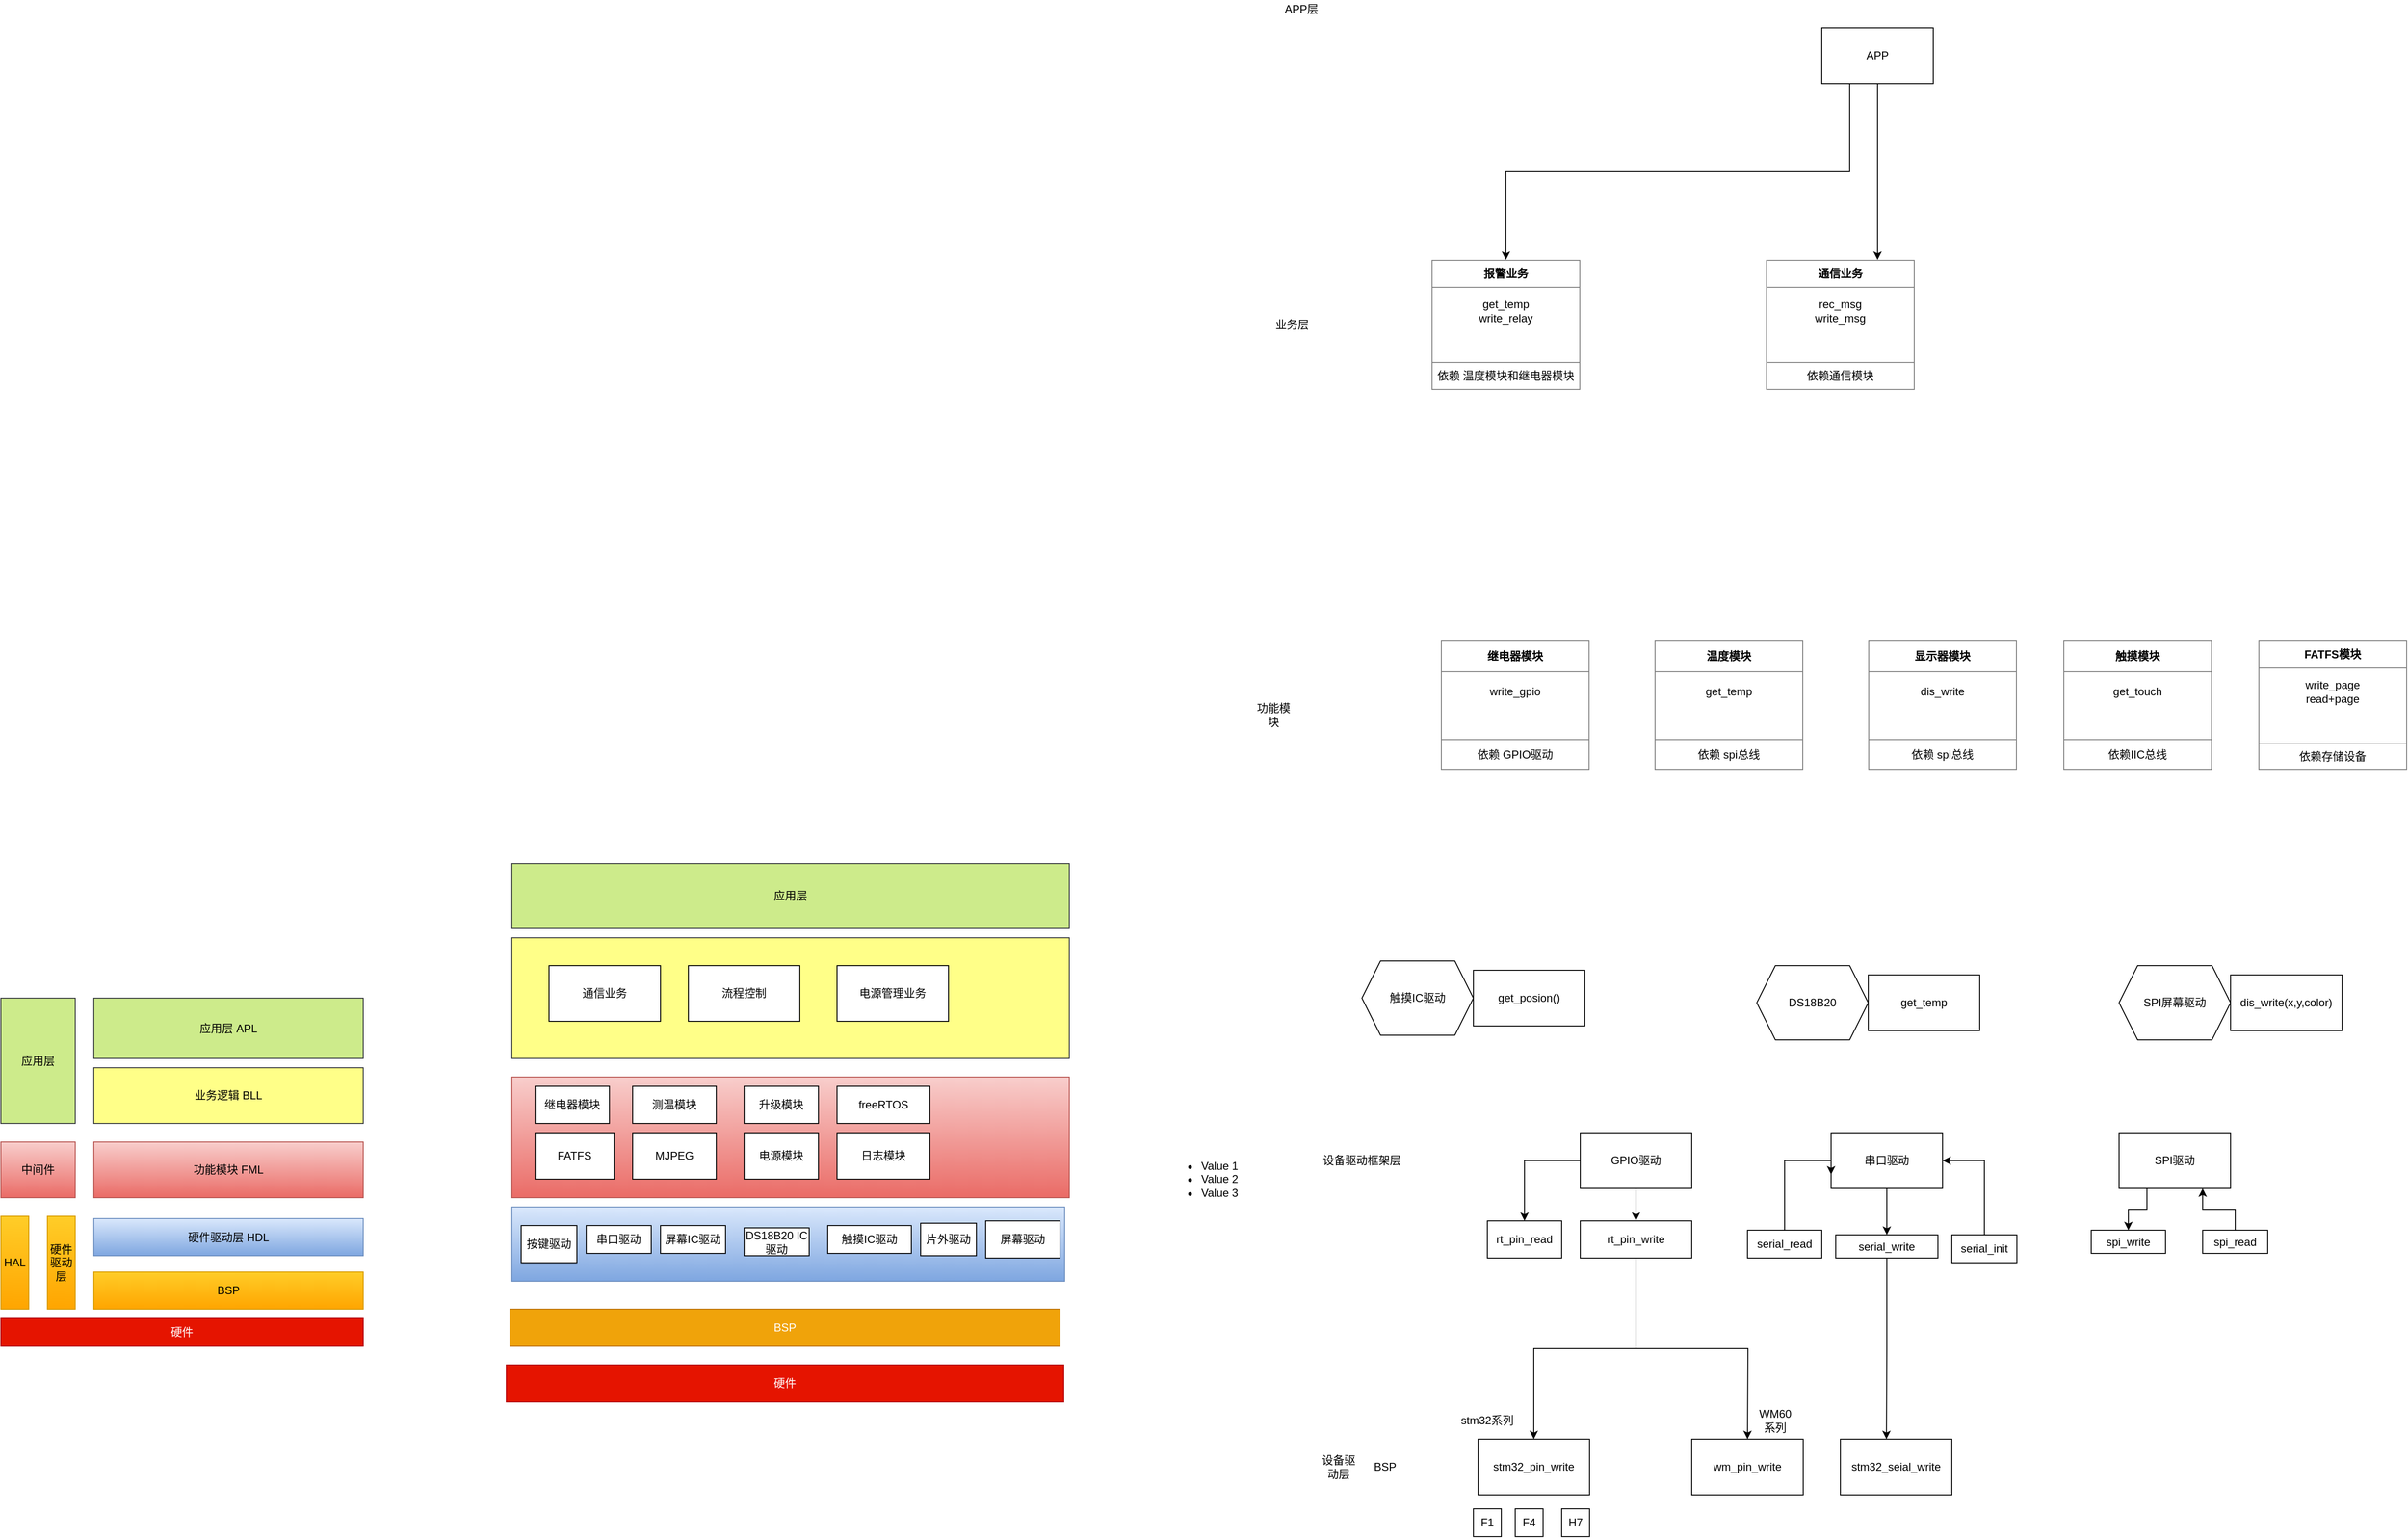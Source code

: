 <mxfile version="13.9.2" type="device"><diagram id="Z0rKFYmHX-xAeIXm-Kds" name="Page-1"><mxGraphModel dx="1248" dy="678" grid="1" gridSize="10" guides="1" tooltips="1" connect="1" arrows="1" fold="1" page="1" pageScale="1" pageWidth="8050" pageHeight="14000" math="0" shadow="0"><root><mxCell id="0"/><mxCell id="1" parent="0"/><mxCell id="al5NB9o3l_imOVCApy3C-40" value="BSP" style="rounded=0;whiteSpace=wrap;html=1;gradientColor=#ffa500;fillColor=#ffcd28;strokeColor=#d79b00;" parent="1" vertex="1"><mxGeometry x="2240" y="3590" width="290" height="40" as="geometry"/></mxCell><mxCell id="al5NB9o3l_imOVCApy3C-41" value="硬件驱动层 HDL" style="rounded=0;whiteSpace=wrap;html=1;gradientColor=#7ea6e0;fillColor=#dae8fc;strokeColor=#6c8ebf;" parent="1" vertex="1"><mxGeometry x="2240" y="3532.5" width="290" height="40" as="geometry"/></mxCell><mxCell id="al5NB9o3l_imOVCApy3C-42" value="功能模块 FML" style="rounded=0;whiteSpace=wrap;html=1;gradientColor=#ea6b66;fillColor=#f8cecc;strokeColor=#b85450;" parent="1" vertex="1"><mxGeometry x="2240" y="3450" width="290" height="60" as="geometry"/></mxCell><mxCell id="al5NB9o3l_imOVCApy3C-43" value="业务逻辑 BLL" style="rounded=0;whiteSpace=wrap;html=1;fillColor=#ffff88;strokeColor=#36393d;" parent="1" vertex="1"><mxGeometry x="2240" y="3370" width="290" height="60" as="geometry"/></mxCell><mxCell id="al5NB9o3l_imOVCApy3C-44" value="应用层 APL" style="rounded=0;whiteSpace=wrap;html=1;fillColor=#cdeb8b;strokeColor=#36393d;" parent="1" vertex="1"><mxGeometry x="2240" y="3295" width="290" height="65" as="geometry"/></mxCell><mxCell id="al5NB9o3l_imOVCApy3C-45" value="" style="rounded=0;whiteSpace=wrap;html=1;fillColor=#dae8fc;strokeColor=#6c8ebf;gradientColor=#7ea6e0;" parent="1" vertex="1"><mxGeometry x="2690" y="3520" width="595" height="80" as="geometry"/></mxCell><mxCell id="al5NB9o3l_imOVCApy3C-46" value="屏幕IC驱动" style="rounded=0;whiteSpace=wrap;html=1;" parent="1" vertex="1"><mxGeometry x="2850" y="3540" width="70" height="30" as="geometry"/></mxCell><mxCell id="al5NB9o3l_imOVCApy3C-47" value="DS18B20 IC驱动" style="rounded=0;whiteSpace=wrap;html=1;" parent="1" vertex="1"><mxGeometry x="2940" y="3542.5" width="70" height="30" as="geometry"/></mxCell><mxCell id="al5NB9o3l_imOVCApy3C-50" value="触摸IC驱动" style="rounded=0;whiteSpace=wrap;html=1;" parent="1" vertex="1"><mxGeometry x="3030" y="3540" width="90" height="30" as="geometry"/></mxCell><mxCell id="al5NB9o3l_imOVCApy3C-51" value="" style="rounded=0;whiteSpace=wrap;html=1;gradientColor=#ea6b66;fillColor=#f8cecc;strokeColor=#b85450;" parent="1" vertex="1"><mxGeometry x="2690" y="3380" width="600" height="130" as="geometry"/></mxCell><mxCell id="al5NB9o3l_imOVCApy3C-52" value="继电器模块" style="rounded=0;whiteSpace=wrap;html=1;" parent="1" vertex="1"><mxGeometry x="2715" y="3390" width="80" height="40" as="geometry"/></mxCell><mxCell id="al5NB9o3l_imOVCApy3C-53" value="测温模块" style="rounded=0;whiteSpace=wrap;html=1;" parent="1" vertex="1"><mxGeometry x="2820" y="3390" width="90" height="40" as="geometry"/></mxCell><mxCell id="al5NB9o3l_imOVCApy3C-54" value="升级模块" style="rounded=0;whiteSpace=wrap;html=1;" parent="1" vertex="1"><mxGeometry x="2940" y="3390" width="80" height="40" as="geometry"/></mxCell><mxCell id="al5NB9o3l_imOVCApy3C-55" value="" style="rounded=0;whiteSpace=wrap;html=1;fillColor=#ffff88;strokeColor=#36393d;" parent="1" vertex="1"><mxGeometry x="2690" y="3230" width="600" height="130" as="geometry"/></mxCell><mxCell id="al5NB9o3l_imOVCApy3C-56" value="通信业务" style="rounded=0;whiteSpace=wrap;html=1;" parent="1" vertex="1"><mxGeometry x="2730" y="3260" width="120" height="60" as="geometry"/></mxCell><mxCell id="al5NB9o3l_imOVCApy3C-57" value="freeRTOS" style="rounded=0;whiteSpace=wrap;html=1;" parent="1" vertex="1"><mxGeometry x="3040" y="3390" width="100" height="40" as="geometry"/></mxCell><mxCell id="al5NB9o3l_imOVCApy3C-58" value="FATFS" style="rounded=0;whiteSpace=wrap;html=1;" parent="1" vertex="1"><mxGeometry x="2715" y="3440" width="85" height="50" as="geometry"/></mxCell><mxCell id="al5NB9o3l_imOVCApy3C-60" value="流程控制" style="rounded=0;whiteSpace=wrap;html=1;" parent="1" vertex="1"><mxGeometry x="2880" y="3260" width="120" height="60" as="geometry"/></mxCell><mxCell id="al5NB9o3l_imOVCApy3C-61" value="应用层" style="rounded=0;whiteSpace=wrap;html=1;fillColor=#cdeb8b;strokeColor=#36393d;" parent="1" vertex="1"><mxGeometry x="2690" y="3150" width="600" height="70" as="geometry"/></mxCell><mxCell id="al5NB9o3l_imOVCApy3C-62" value="硬件驱动层" style="rounded=0;whiteSpace=wrap;html=1;gradientColor=#ffa500;fillColor=#ffcd28;strokeColor=#d79b00;" parent="1" vertex="1"><mxGeometry x="2190" y="3530" width="30" height="100" as="geometry"/></mxCell><mxCell id="al5NB9o3l_imOVCApy3C-63" value="HAL" style="rounded=0;whiteSpace=wrap;html=1;gradientColor=#ffa500;fillColor=#ffcd28;strokeColor=#d79b00;" parent="1" vertex="1"><mxGeometry x="2140" y="3530" width="30" height="100" as="geometry"/></mxCell><mxCell id="al5NB9o3l_imOVCApy3C-64" value="中间件" style="rounded=0;whiteSpace=wrap;html=1;gradientColor=#ea6b66;fillColor=#f8cecc;strokeColor=#b85450;" parent="1" vertex="1"><mxGeometry x="2140" y="3450" width="80" height="60" as="geometry"/></mxCell><mxCell id="al5NB9o3l_imOVCApy3C-65" value="应用层" style="rounded=0;whiteSpace=wrap;html=1;fillColor=#cdeb8b;strokeColor=#36393d;" parent="1" vertex="1"><mxGeometry x="2140" y="3295" width="80" height="135" as="geometry"/></mxCell><mxCell id="al5NB9o3l_imOVCApy3C-67" value="片外驱动" style="rounded=0;whiteSpace=wrap;html=1;" parent="1" vertex="1"><mxGeometry x="3130" y="3537.5" width="60" height="35" as="geometry"/></mxCell><mxCell id="al5NB9o3l_imOVCApy3C-68" value="屏幕驱动" style="rounded=0;whiteSpace=wrap;html=1;" parent="1" vertex="1"><mxGeometry x="3200" y="3535" width="80" height="40" as="geometry"/></mxCell><mxCell id="UqmzCr6jdvu-2HVL3wTX-3" value="硬件" style="rounded=0;whiteSpace=wrap;html=1;fillColor=#e51400;strokeColor=#B20000;fontColor=#ffffff;" vertex="1" parent="1"><mxGeometry x="2140" y="3640" width="390" height="30" as="geometry"/></mxCell><mxCell id="UqmzCr6jdvu-2HVL3wTX-4" value="硬件" style="rounded=0;whiteSpace=wrap;html=1;fillColor=#e51400;strokeColor=#B20000;fontColor=#ffffff;" vertex="1" parent="1"><mxGeometry x="2684" y="3690" width="600" height="40" as="geometry"/></mxCell><mxCell id="UqmzCr6jdvu-2HVL3wTX-5" value="MJPEG" style="rounded=0;whiteSpace=wrap;html=1;" vertex="1" parent="1"><mxGeometry x="2820" y="3440" width="90" height="50" as="geometry"/></mxCell><mxCell id="UqmzCr6jdvu-2HVL3wTX-6" value="电源模块" style="rounded=0;whiteSpace=wrap;html=1;" vertex="1" parent="1"><mxGeometry x="2940" y="3440" width="80" height="50" as="geometry"/></mxCell><mxCell id="UqmzCr6jdvu-2HVL3wTX-7" value="电源管理业务" style="rounded=0;whiteSpace=wrap;html=1;" vertex="1" parent="1"><mxGeometry x="3040" y="3260" width="120" height="60" as="geometry"/></mxCell><mxCell id="UqmzCr6jdvu-2HVL3wTX-8" value="串口驱动" style="rounded=0;whiteSpace=wrap;html=1;" vertex="1" parent="1"><mxGeometry x="2770" y="3540" width="70" height="30" as="geometry"/></mxCell><mxCell id="UqmzCr6jdvu-2HVL3wTX-9" value="按键驱动" style="rounded=0;whiteSpace=wrap;html=1;" vertex="1" parent="1"><mxGeometry x="2700" y="3540" width="60" height="40" as="geometry"/></mxCell><mxCell id="UqmzCr6jdvu-2HVL3wTX-10" value="日志模块" style="rounded=0;whiteSpace=wrap;html=1;" vertex="1" parent="1"><mxGeometry x="3040" y="3440" width="100" height="50" as="geometry"/></mxCell><mxCell id="UqmzCr6jdvu-2HVL3wTX-32" style="edgeStyle=orthogonalEdgeStyle;rounded=0;orthogonalLoop=1;jettySize=auto;html=1;exitX=0.5;exitY=1;exitDx=0;exitDy=0;" edge="1" parent="1" source="UqmzCr6jdvu-2HVL3wTX-11"><mxGeometry relative="1" as="geometry"><mxPoint x="4020" y="3770" as="targetPoint"/></mxGeometry></mxCell><mxCell id="UqmzCr6jdvu-2HVL3wTX-33" style="edgeStyle=orthogonalEdgeStyle;rounded=0;orthogonalLoop=1;jettySize=auto;html=1;exitX=0.5;exitY=1;exitDx=0;exitDy=0;" edge="1" parent="1" source="UqmzCr6jdvu-2HVL3wTX-11" target="UqmzCr6jdvu-2HVL3wTX-13"><mxGeometry relative="1" as="geometry"/></mxCell><mxCell id="UqmzCr6jdvu-2HVL3wTX-11" value="rt_pin_write" style="rounded=0;whiteSpace=wrap;html=1;" vertex="1" parent="1"><mxGeometry x="3840" y="3535" width="120" height="40" as="geometry"/></mxCell><mxCell id="UqmzCr6jdvu-2HVL3wTX-13" value="stm32_pin_write" style="rounded=0;whiteSpace=wrap;html=1;" vertex="1" parent="1"><mxGeometry x="3730" y="3770" width="120" height="60" as="geometry"/></mxCell><mxCell id="UqmzCr6jdvu-2HVL3wTX-14" value="wm_pin_write" style="rounded=0;whiteSpace=wrap;html=1;" vertex="1" parent="1"><mxGeometry x="3960" y="3770" width="120" height="60" as="geometry"/></mxCell><mxCell id="UqmzCr6jdvu-2HVL3wTX-18" value="stm32系列" style="text;html=1;strokeColor=none;fillColor=none;align=center;verticalAlign=middle;whiteSpace=wrap;rounded=0;" vertex="1" parent="1"><mxGeometry x="3710" y="3745" width="60" height="10" as="geometry"/></mxCell><mxCell id="UqmzCr6jdvu-2HVL3wTX-20" value="WM60系列" style="text;html=1;strokeColor=none;fillColor=none;align=center;verticalAlign=middle;whiteSpace=wrap;rounded=0;" vertex="1" parent="1"><mxGeometry x="4030" y="3740" width="40" height="20" as="geometry"/></mxCell><mxCell id="UqmzCr6jdvu-2HVL3wTX-21" value="F1" style="rounded=0;whiteSpace=wrap;html=1;" vertex="1" parent="1"><mxGeometry x="3725" y="3845" width="30" height="30" as="geometry"/></mxCell><mxCell id="UqmzCr6jdvu-2HVL3wTX-22" value="F4" style="rounded=0;whiteSpace=wrap;html=1;" vertex="1" parent="1"><mxGeometry x="3770" y="3845" width="30" height="30" as="geometry"/></mxCell><mxCell id="UqmzCr6jdvu-2HVL3wTX-23" value="H7" style="rounded=0;whiteSpace=wrap;html=1;" vertex="1" parent="1"><mxGeometry x="3820" y="3845" width="30" height="30" as="geometry"/></mxCell><mxCell id="UqmzCr6jdvu-2HVL3wTX-24" value="BSP" style="text;html=1;strokeColor=none;fillColor=none;align=center;verticalAlign=middle;whiteSpace=wrap;rounded=0;" vertex="1" parent="1"><mxGeometry x="3610" y="3790" width="40" height="20" as="geometry"/></mxCell><mxCell id="UqmzCr6jdvu-2HVL3wTX-36" style="edgeStyle=orthogonalEdgeStyle;rounded=0;orthogonalLoop=1;jettySize=auto;html=1;exitX=0.5;exitY=1;exitDx=0;exitDy=0;entryX=0.5;entryY=0;entryDx=0;entryDy=0;" edge="1" parent="1" source="UqmzCr6jdvu-2HVL3wTX-25" target="UqmzCr6jdvu-2HVL3wTX-11"><mxGeometry relative="1" as="geometry"/></mxCell><mxCell id="UqmzCr6jdvu-2HVL3wTX-39" style="edgeStyle=orthogonalEdgeStyle;rounded=0;orthogonalLoop=1;jettySize=auto;html=1;exitX=0;exitY=0.5;exitDx=0;exitDy=0;" edge="1" parent="1" source="UqmzCr6jdvu-2HVL3wTX-25" target="UqmzCr6jdvu-2HVL3wTX-38"><mxGeometry relative="1" as="geometry"/></mxCell><mxCell id="UqmzCr6jdvu-2HVL3wTX-25" value="GPIO驱动" style="rounded=0;whiteSpace=wrap;html=1;" vertex="1" parent="1"><mxGeometry x="3840" y="3440" width="120" height="60" as="geometry"/></mxCell><mxCell id="UqmzCr6jdvu-2HVL3wTX-37" style="edgeStyle=orthogonalEdgeStyle;rounded=0;orthogonalLoop=1;jettySize=auto;html=1;exitX=0.5;exitY=1;exitDx=0;exitDy=0;entryX=0.5;entryY=0;entryDx=0;entryDy=0;" edge="1" parent="1" source="UqmzCr6jdvu-2HVL3wTX-26" target="UqmzCr6jdvu-2HVL3wTX-31"><mxGeometry relative="1" as="geometry"/></mxCell><mxCell id="UqmzCr6jdvu-2HVL3wTX-26" value="串口驱动" style="rounded=0;whiteSpace=wrap;html=1;" vertex="1" parent="1"><mxGeometry x="4110" y="3440" width="120" height="60" as="geometry"/></mxCell><mxCell id="UqmzCr6jdvu-2HVL3wTX-29" value="设备驱动框架层" style="text;html=1;strokeColor=none;fillColor=none;align=center;verticalAlign=middle;whiteSpace=wrap;rounded=0;" vertex="1" parent="1"><mxGeometry x="3550" y="3460" width="110" height="20" as="geometry"/></mxCell><mxCell id="UqmzCr6jdvu-2HVL3wTX-30" value="设备驱动层" style="text;html=1;strokeColor=none;fillColor=none;align=center;verticalAlign=middle;whiteSpace=wrap;rounded=0;" vertex="1" parent="1"><mxGeometry x="3560" y="3790" width="40" height="20" as="geometry"/></mxCell><mxCell id="UqmzCr6jdvu-2HVL3wTX-35" style="edgeStyle=orthogonalEdgeStyle;rounded=0;orthogonalLoop=1;jettySize=auto;html=1;exitX=0.5;exitY=1;exitDx=0;exitDy=0;entryX=0.413;entryY=0;entryDx=0;entryDy=0;entryPerimeter=0;" edge="1" parent="1" source="UqmzCr6jdvu-2HVL3wTX-31" target="UqmzCr6jdvu-2HVL3wTX-34"><mxGeometry relative="1" as="geometry"/></mxCell><mxCell id="UqmzCr6jdvu-2HVL3wTX-31" value="serial_write" style="rounded=0;whiteSpace=wrap;html=1;" vertex="1" parent="1"><mxGeometry x="4115" y="3550" width="110" height="25" as="geometry"/></mxCell><mxCell id="UqmzCr6jdvu-2HVL3wTX-34" value="stm32_seial_write" style="rounded=0;whiteSpace=wrap;html=1;" vertex="1" parent="1"><mxGeometry x="4120" y="3770" width="120" height="60" as="geometry"/></mxCell><mxCell id="UqmzCr6jdvu-2HVL3wTX-38" value="rt_pin_read" style="rounded=0;whiteSpace=wrap;html=1;" vertex="1" parent="1"><mxGeometry x="3740" y="3535" width="80" height="40" as="geometry"/></mxCell><mxCell id="UqmzCr6jdvu-2HVL3wTX-42" style="edgeStyle=orthogonalEdgeStyle;rounded=0;orthogonalLoop=1;jettySize=auto;html=1;exitX=0.5;exitY=0;exitDx=0;exitDy=0;entryX=0;entryY=0.75;entryDx=0;entryDy=0;" edge="1" parent="1" source="UqmzCr6jdvu-2HVL3wTX-40" target="UqmzCr6jdvu-2HVL3wTX-26"><mxGeometry relative="1" as="geometry"><Array as="points"><mxPoint x="4060" y="3470"/><mxPoint x="4110" y="3470"/></Array></mxGeometry></mxCell><mxCell id="UqmzCr6jdvu-2HVL3wTX-40" value="serial_read" style="rounded=0;whiteSpace=wrap;html=1;" vertex="1" parent="1"><mxGeometry x="4020" y="3545" width="80" height="30" as="geometry"/></mxCell><mxCell id="UqmzCr6jdvu-2HVL3wTX-43" style="edgeStyle=orthogonalEdgeStyle;rounded=0;orthogonalLoop=1;jettySize=auto;html=1;exitX=0.5;exitY=0;exitDx=0;exitDy=0;entryX=1;entryY=0.5;entryDx=0;entryDy=0;" edge="1" parent="1" source="UqmzCr6jdvu-2HVL3wTX-41" target="UqmzCr6jdvu-2HVL3wTX-26"><mxGeometry relative="1" as="geometry"/></mxCell><mxCell id="UqmzCr6jdvu-2HVL3wTX-41" value="serial_init" style="rounded=0;whiteSpace=wrap;html=1;" vertex="1" parent="1"><mxGeometry x="4240" y="3550" width="70" height="30" as="geometry"/></mxCell><mxCell id="UqmzCr6jdvu-2HVL3wTX-47" style="edgeStyle=orthogonalEdgeStyle;rounded=0;orthogonalLoop=1;jettySize=auto;html=1;exitX=0.25;exitY=1;exitDx=0;exitDy=0;entryX=0.5;entryY=0;entryDx=0;entryDy=0;" edge="1" parent="1" source="UqmzCr6jdvu-2HVL3wTX-44" target="UqmzCr6jdvu-2HVL3wTX-45"><mxGeometry relative="1" as="geometry"/></mxCell><mxCell id="UqmzCr6jdvu-2HVL3wTX-44" value="SPI驱动" style="rounded=0;whiteSpace=wrap;html=1;" vertex="1" parent="1"><mxGeometry x="4420" y="3440" width="120" height="60" as="geometry"/></mxCell><mxCell id="UqmzCr6jdvu-2HVL3wTX-45" value="spi_write" style="rounded=0;whiteSpace=wrap;html=1;" vertex="1" parent="1"><mxGeometry x="4390" y="3545" width="80" height="25" as="geometry"/></mxCell><mxCell id="UqmzCr6jdvu-2HVL3wTX-48" style="edgeStyle=orthogonalEdgeStyle;rounded=0;orthogonalLoop=1;jettySize=auto;html=1;exitX=0.5;exitY=0;exitDx=0;exitDy=0;entryX=0.75;entryY=1;entryDx=0;entryDy=0;" edge="1" parent="1" source="UqmzCr6jdvu-2HVL3wTX-46" target="UqmzCr6jdvu-2HVL3wTX-44"><mxGeometry relative="1" as="geometry"/></mxCell><mxCell id="UqmzCr6jdvu-2HVL3wTX-46" value="spi_read" style="rounded=0;whiteSpace=wrap;html=1;" vertex="1" parent="1"><mxGeometry x="4510" y="3545" width="70" height="25" as="geometry"/></mxCell><mxCell id="UqmzCr6jdvu-2HVL3wTX-51" value="SPI屏幕驱动" style="shape=hexagon;perimeter=hexagonPerimeter2;whiteSpace=wrap;html=1;fixedSize=1;" vertex="1" parent="1"><mxGeometry x="4420" y="3260" width="120" height="80" as="geometry"/></mxCell><mxCell id="UqmzCr6jdvu-2HVL3wTX-56" value="dis_write(x,y,color)" style="rounded=0;whiteSpace=wrap;html=1;" vertex="1" parent="1"><mxGeometry x="4540" y="3270" width="120" height="60" as="geometry"/></mxCell><mxCell id="UqmzCr6jdvu-2HVL3wTX-138" value="&lt;table border=&quot;1&quot; width=&quot;100%&quot; cellpadding=&quot;4&quot; style=&quot;width: 100% ; height: 100% ; border-collapse: collapse&quot;&gt;&lt;tbody&gt;&lt;tr&gt;&lt;th align=&quot;center&quot;&gt;温度模块&lt;/th&gt;&lt;/tr&gt;&lt;tr&gt;&lt;td align=&quot;center&quot;&gt;get_temp&lt;br&gt;&lt;br&gt;&lt;br&gt;&lt;/td&gt;&lt;/tr&gt;&lt;tr&gt;&lt;td align=&quot;center&quot;&gt;依赖 spi总线&lt;/td&gt;&lt;/tr&gt;&lt;/tbody&gt;&lt;/table&gt;" style="text;html=1;strokeColor=none;fillColor=none;overflow=fill;" vertex="1" parent="1"><mxGeometry x="3920" y="2910" width="160" height="140" as="geometry"/></mxCell><mxCell id="UqmzCr6jdvu-2HVL3wTX-140" value="&lt;table border=&quot;1&quot; width=&quot;100%&quot; cellpadding=&quot;4&quot; style=&quot;width: 100% ; height: 100% ; border-collapse: collapse&quot;&gt;&lt;tbody&gt;&lt;tr&gt;&lt;th align=&quot;center&quot;&gt;显示器模块&lt;/th&gt;&lt;/tr&gt;&lt;tr&gt;&lt;td align=&quot;center&quot;&gt;dis_write&lt;br&gt;&lt;br&gt;&lt;br&gt;&lt;/td&gt;&lt;/tr&gt;&lt;tr&gt;&lt;td align=&quot;center&quot;&gt;依赖 spi总线&lt;/td&gt;&lt;/tr&gt;&lt;/tbody&gt;&lt;/table&gt;" style="text;html=1;strokeColor=none;fillColor=none;overflow=fill;" vertex="1" parent="1"><mxGeometry x="4150" y="2910" width="160" height="140" as="geometry"/></mxCell><mxCell id="UqmzCr6jdvu-2HVL3wTX-141" value="&lt;table border=&quot;1&quot; width=&quot;100%&quot; cellpadding=&quot;4&quot; style=&quot;width: 100% ; height: 100% ; border-collapse: collapse&quot;&gt;&lt;tbody&gt;&lt;tr&gt;&lt;th align=&quot;center&quot;&gt;触摸模块&lt;/th&gt;&lt;/tr&gt;&lt;tr&gt;&lt;td align=&quot;center&quot;&gt;get_touch&lt;br&gt;&lt;br&gt;&lt;br&gt;&lt;/td&gt;&lt;/tr&gt;&lt;tr&gt;&lt;td align=&quot;center&quot;&gt;依赖IIC总线&lt;/td&gt;&lt;/tr&gt;&lt;/tbody&gt;&lt;/table&gt;" style="text;html=1;strokeColor=none;fillColor=none;overflow=fill;" vertex="1" parent="1"><mxGeometry x="4360" y="2910" width="160" height="140" as="geometry"/></mxCell><mxCell id="UqmzCr6jdvu-2HVL3wTX-142" value="&lt;table border=&quot;1&quot; width=&quot;100%&quot; cellpadding=&quot;4&quot; style=&quot;width: 100% ; height: 100% ; border-collapse: collapse&quot;&gt;&lt;tbody&gt;&lt;tr&gt;&lt;th align=&quot;center&quot;&gt;FATFS模块&lt;/th&gt;&lt;/tr&gt;&lt;tr&gt;&lt;td align=&quot;center&quot;&gt;write_page&lt;br&gt;read+page&lt;br&gt;&lt;br&gt;&lt;br&gt;&lt;/td&gt;&lt;/tr&gt;&lt;tr&gt;&lt;td align=&quot;center&quot;&gt;依赖存储设备&lt;/td&gt;&lt;/tr&gt;&lt;/tbody&gt;&lt;/table&gt;" style="text;html=1;strokeColor=none;fillColor=none;overflow=fill;" vertex="1" parent="1"><mxGeometry x="4570" y="2910" width="160" height="140" as="geometry"/></mxCell><mxCell id="UqmzCr6jdvu-2HVL3wTX-143" value="&lt;table border=&quot;1&quot; width=&quot;100%&quot; cellpadding=&quot;4&quot; style=&quot;width: 100% ; height: 100% ; border-collapse: collapse&quot;&gt;&lt;tbody&gt;&lt;tr&gt;&lt;th align=&quot;center&quot;&gt;报警业务&lt;/th&gt;&lt;/tr&gt;&lt;tr&gt;&lt;td align=&quot;center&quot;&gt;get_temp&lt;br&gt;write_relay&lt;br&gt;&lt;br&gt;&lt;br&gt;&lt;/td&gt;&lt;/tr&gt;&lt;tr&gt;&lt;td align=&quot;center&quot;&gt;依赖 温度模块和继电器模块&lt;/td&gt;&lt;/tr&gt;&lt;/tbody&gt;&lt;/table&gt;" style="text;html=1;strokeColor=none;fillColor=none;overflow=fill;" vertex="1" parent="1"><mxGeometry x="3680" y="2500" width="160" height="140" as="geometry"/></mxCell><mxCell id="UqmzCr6jdvu-2HVL3wTX-144" value="&lt;table border=&quot;1&quot; width=&quot;100%&quot; cellpadding=&quot;4&quot; style=&quot;width: 100% ; height: 100% ; border-collapse: collapse&quot;&gt;&lt;tbody&gt;&lt;tr&gt;&lt;th align=&quot;center&quot;&gt;继电器模块&lt;/th&gt;&lt;/tr&gt;&lt;tr&gt;&lt;td align=&quot;center&quot;&gt;write_gpio&lt;br&gt;&lt;br&gt;&lt;br&gt;&lt;/td&gt;&lt;/tr&gt;&lt;tr&gt;&lt;td align=&quot;center&quot;&gt;依赖 GPIO驱动&lt;/td&gt;&lt;/tr&gt;&lt;/tbody&gt;&lt;/table&gt;" style="text;html=1;strokeColor=none;fillColor=none;overflow=fill;" vertex="1" parent="1"><mxGeometry x="3690" y="2910" width="160" height="140" as="geometry"/></mxCell><mxCell id="UqmzCr6jdvu-2HVL3wTX-145" value="功能模块" style="text;html=1;strokeColor=none;fillColor=none;align=center;verticalAlign=middle;whiteSpace=wrap;rounded=0;" vertex="1" parent="1"><mxGeometry x="3490" y="2980" width="40" height="20" as="geometry"/></mxCell><mxCell id="UqmzCr6jdvu-2HVL3wTX-146" value="业务层" style="text;html=1;strokeColor=none;fillColor=none;align=center;verticalAlign=middle;whiteSpace=wrap;rounded=0;" vertex="1" parent="1"><mxGeometry x="3510" y="2560" width="40" height="20" as="geometry"/></mxCell><mxCell id="UqmzCr6jdvu-2HVL3wTX-147" value="APP层" style="text;html=1;strokeColor=none;fillColor=none;align=center;verticalAlign=middle;whiteSpace=wrap;rounded=0;" vertex="1" parent="1"><mxGeometry x="3520" y="2220" width="40" height="20" as="geometry"/></mxCell><mxCell id="UqmzCr6jdvu-2HVL3wTX-150" style="edgeStyle=orthogonalEdgeStyle;rounded=0;orthogonalLoop=1;jettySize=auto;html=1;exitX=0.25;exitY=1;exitDx=0;exitDy=0;entryX=0.5;entryY=0;entryDx=0;entryDy=0;" edge="1" parent="1" source="UqmzCr6jdvu-2HVL3wTX-148" target="UqmzCr6jdvu-2HVL3wTX-143"><mxGeometry relative="1" as="geometry"/></mxCell><mxCell id="UqmzCr6jdvu-2HVL3wTX-151" style="edgeStyle=orthogonalEdgeStyle;rounded=0;orthogonalLoop=1;jettySize=auto;html=1;exitX=0.5;exitY=1;exitDx=0;exitDy=0;entryX=0.75;entryY=0;entryDx=0;entryDy=0;" edge="1" parent="1" source="UqmzCr6jdvu-2HVL3wTX-148" target="UqmzCr6jdvu-2HVL3wTX-149"><mxGeometry relative="1" as="geometry"/></mxCell><mxCell id="UqmzCr6jdvu-2HVL3wTX-148" value="APP" style="rounded=0;whiteSpace=wrap;html=1;" vertex="1" parent="1"><mxGeometry x="4100" y="2250" width="120" height="60" as="geometry"/></mxCell><mxCell id="UqmzCr6jdvu-2HVL3wTX-149" value="&lt;table border=&quot;1&quot; width=&quot;100%&quot; cellpadding=&quot;4&quot; style=&quot;width: 100% ; height: 100% ; border-collapse: collapse&quot;&gt;&lt;tbody&gt;&lt;tr&gt;&lt;th align=&quot;center&quot;&gt;通信业务&lt;/th&gt;&lt;/tr&gt;&lt;tr&gt;&lt;td align=&quot;center&quot;&gt;rec_msg&lt;br&gt;write_msg&lt;br&gt;&lt;br&gt;&lt;br&gt;&lt;/td&gt;&lt;/tr&gt;&lt;tr&gt;&lt;td align=&quot;center&quot;&gt;依赖通信模块&lt;/td&gt;&lt;/tr&gt;&lt;/tbody&gt;&lt;/table&gt;" style="text;html=1;strokeColor=none;fillColor=none;overflow=fill;" vertex="1" parent="1"><mxGeometry x="4040" y="2500" width="160" height="140" as="geometry"/></mxCell><mxCell id="UqmzCr6jdvu-2HVL3wTX-152" value="&lt;ul&gt;&lt;li&gt;Value 1&lt;/li&gt;&lt;li&gt;Value 2&lt;/li&gt;&lt;li&gt;Value 3&lt;/li&gt;&lt;/ul&gt;" style="text;strokeColor=none;fillColor=none;html=1;whiteSpace=wrap;verticalAlign=middle;overflow=hidden;" vertex="1" parent="1"><mxGeometry x="3390" y="3450" width="100" height="80" as="geometry"/></mxCell><mxCell id="UqmzCr6jdvu-2HVL3wTX-156" value="DS18B20" style="shape=hexagon;perimeter=hexagonPerimeter2;whiteSpace=wrap;html=1;fixedSize=1;" vertex="1" parent="1"><mxGeometry x="4030" y="3260" width="120" height="80" as="geometry"/></mxCell><mxCell id="UqmzCr6jdvu-2HVL3wTX-157" value="get_temp" style="rounded=0;whiteSpace=wrap;html=1;" vertex="1" parent="1"><mxGeometry x="4150" y="3270" width="120" height="60" as="geometry"/></mxCell><mxCell id="UqmzCr6jdvu-2HVL3wTX-158" value="触摸IC驱动" style="shape=hexagon;perimeter=hexagonPerimeter2;whiteSpace=wrap;html=1;fixedSize=1;" vertex="1" parent="1"><mxGeometry x="3605" y="3255" width="120" height="80" as="geometry"/></mxCell><mxCell id="UqmzCr6jdvu-2HVL3wTX-159" value="get_posion()" style="rounded=0;whiteSpace=wrap;html=1;" vertex="1" parent="1"><mxGeometry x="3725" y="3265" width="120" height="60" as="geometry"/></mxCell><mxCell id="UqmzCr6jdvu-2HVL3wTX-162" value="BSP" style="rounded=0;whiteSpace=wrap;html=1;fillColor=#f0a30a;strokeColor=#BD7000;fontColor=#ffffff;" vertex="1" parent="1"><mxGeometry x="2688" y="3630" width="592" height="40" as="geometry"/></mxCell></root></mxGraphModel></diagram></mxfile>